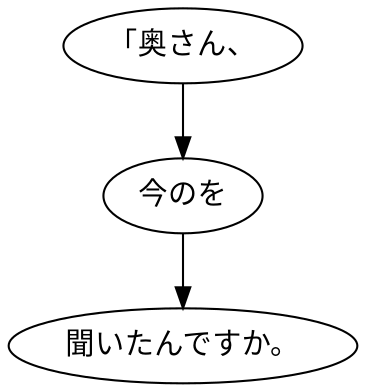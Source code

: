 digraph graph8925 {
	node0 [label="「奥さん、"];
	node1 [label="今のを"];
	node2 [label="聞いたんですか。"];
	node0 -> node1;
	node1 -> node2;
}
